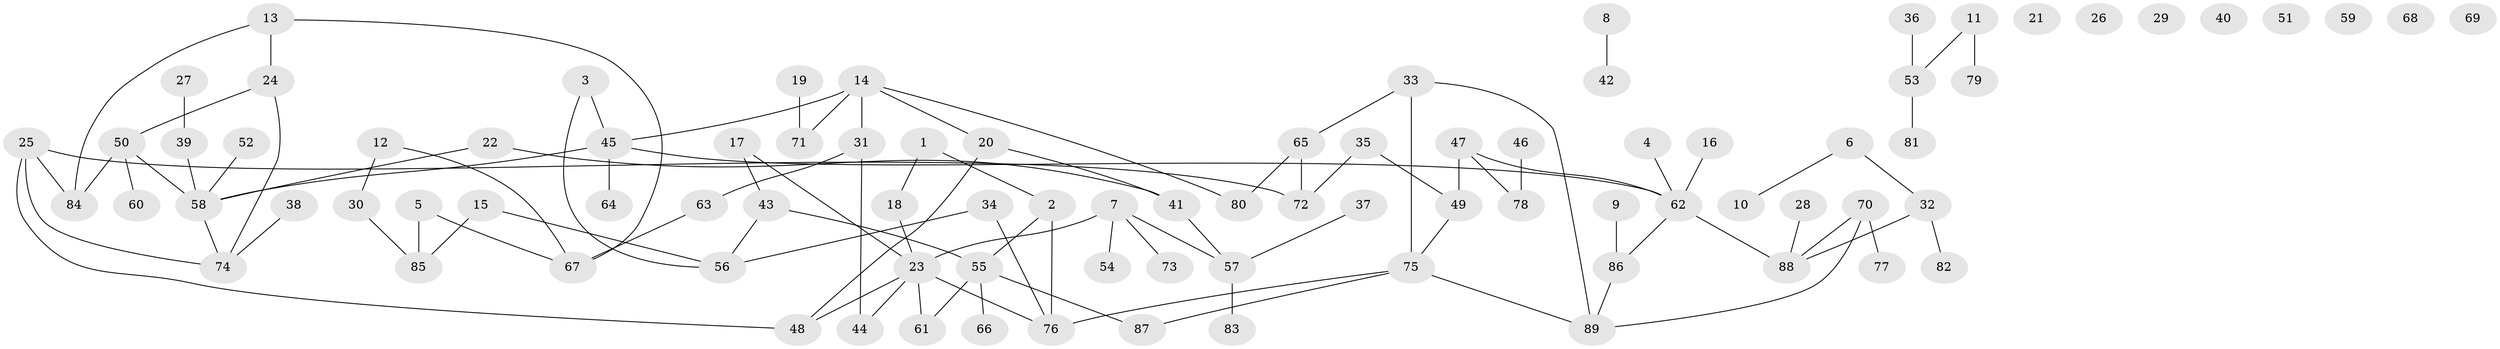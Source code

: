// coarse degree distribution, {2: 0.2830188679245283, 7: 0.018867924528301886, 1: 0.22641509433962265, 3: 0.22641509433962265, 5: 0.09433962264150944, 4: 0.1320754716981132, 6: 0.018867924528301886}
// Generated by graph-tools (version 1.1) at 2025/35/03/04/25 23:35:44]
// undirected, 89 vertices, 101 edges
graph export_dot {
  node [color=gray90,style=filled];
  1;
  2;
  3;
  4;
  5;
  6;
  7;
  8;
  9;
  10;
  11;
  12;
  13;
  14;
  15;
  16;
  17;
  18;
  19;
  20;
  21;
  22;
  23;
  24;
  25;
  26;
  27;
  28;
  29;
  30;
  31;
  32;
  33;
  34;
  35;
  36;
  37;
  38;
  39;
  40;
  41;
  42;
  43;
  44;
  45;
  46;
  47;
  48;
  49;
  50;
  51;
  52;
  53;
  54;
  55;
  56;
  57;
  58;
  59;
  60;
  61;
  62;
  63;
  64;
  65;
  66;
  67;
  68;
  69;
  70;
  71;
  72;
  73;
  74;
  75;
  76;
  77;
  78;
  79;
  80;
  81;
  82;
  83;
  84;
  85;
  86;
  87;
  88;
  89;
  1 -- 2;
  1 -- 18;
  2 -- 55;
  2 -- 76;
  3 -- 45;
  3 -- 56;
  4 -- 62;
  5 -- 67;
  5 -- 85;
  6 -- 10;
  6 -- 32;
  7 -- 23;
  7 -- 54;
  7 -- 57;
  7 -- 73;
  8 -- 42;
  9 -- 86;
  11 -- 53;
  11 -- 79;
  12 -- 30;
  12 -- 67;
  13 -- 24;
  13 -- 67;
  13 -- 84;
  14 -- 20;
  14 -- 31;
  14 -- 45;
  14 -- 71;
  14 -- 80;
  15 -- 56;
  15 -- 85;
  16 -- 62;
  17 -- 23;
  17 -- 43;
  18 -- 23;
  19 -- 71;
  20 -- 41;
  20 -- 48;
  22 -- 41;
  22 -- 58;
  23 -- 44;
  23 -- 48;
  23 -- 61;
  23 -- 76;
  24 -- 50;
  24 -- 74;
  25 -- 48;
  25 -- 72;
  25 -- 74;
  25 -- 84;
  27 -- 39;
  28 -- 88;
  30 -- 85;
  31 -- 44;
  31 -- 63;
  32 -- 82;
  32 -- 88;
  33 -- 65;
  33 -- 75;
  33 -- 89;
  34 -- 56;
  34 -- 76;
  35 -- 49;
  35 -- 72;
  36 -- 53;
  37 -- 57;
  38 -- 74;
  39 -- 58;
  41 -- 57;
  43 -- 55;
  43 -- 56;
  45 -- 58;
  45 -- 62;
  45 -- 64;
  46 -- 78;
  47 -- 49;
  47 -- 62;
  47 -- 78;
  49 -- 75;
  50 -- 58;
  50 -- 60;
  50 -- 84;
  52 -- 58;
  53 -- 81;
  55 -- 61;
  55 -- 66;
  55 -- 87;
  57 -- 83;
  58 -- 74;
  62 -- 86;
  62 -- 88;
  63 -- 67;
  65 -- 72;
  65 -- 80;
  70 -- 77;
  70 -- 88;
  70 -- 89;
  75 -- 76;
  75 -- 87;
  75 -- 89;
  86 -- 89;
}
